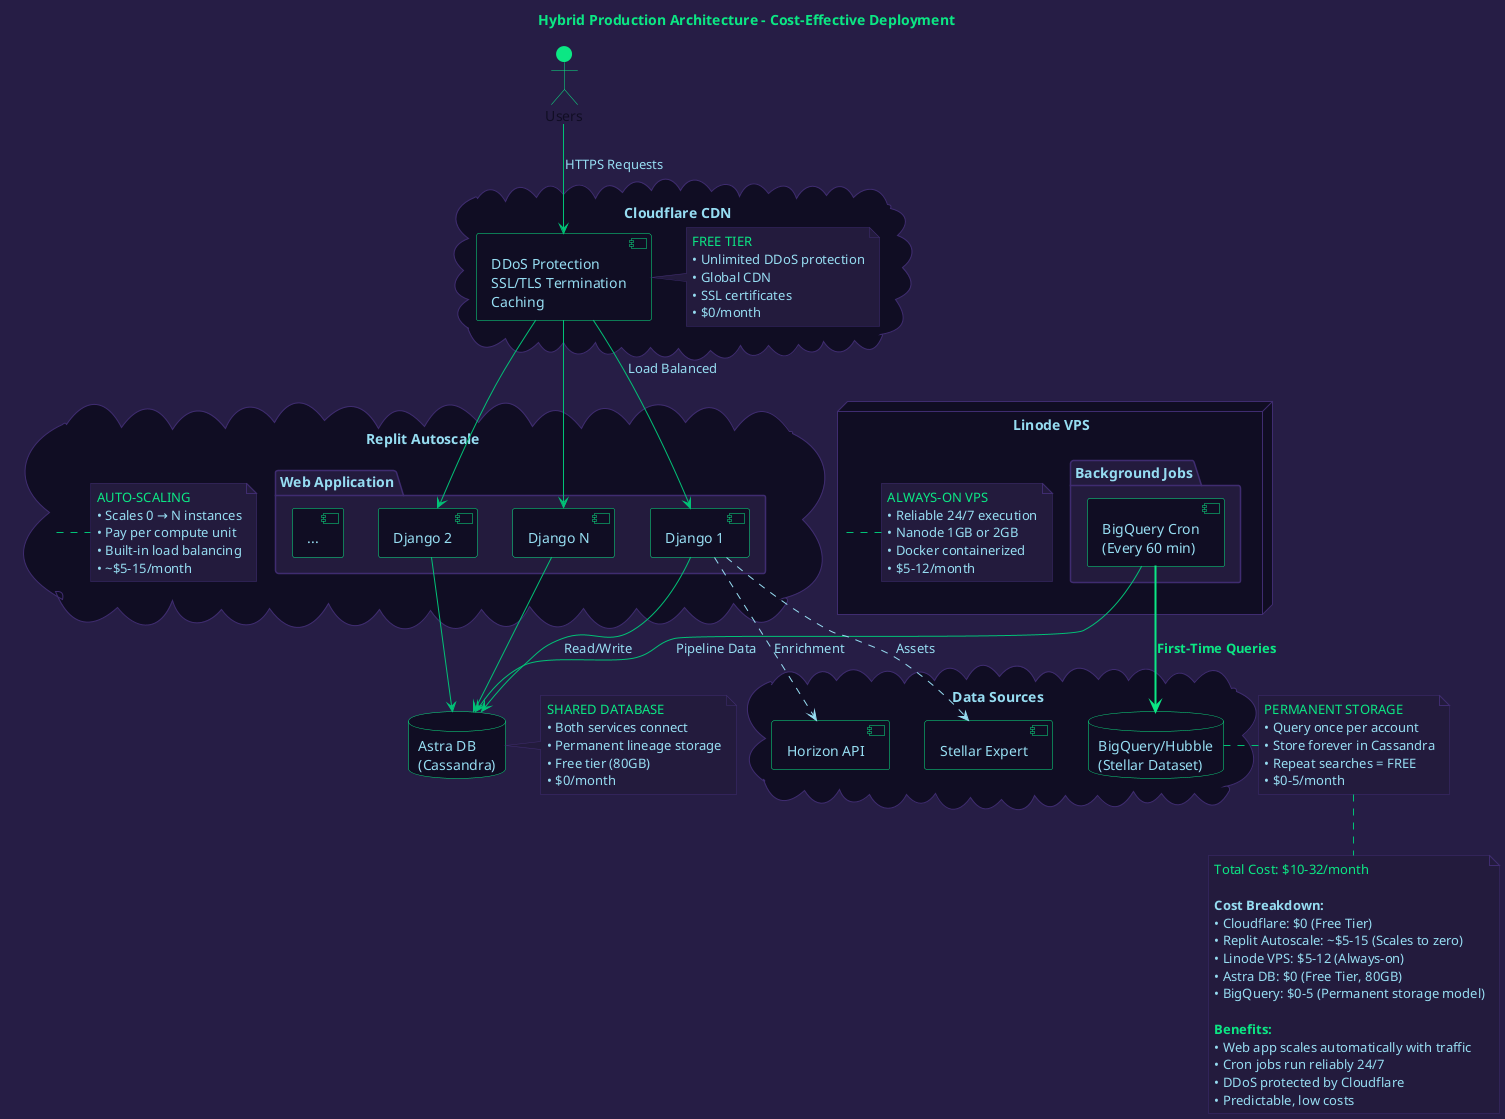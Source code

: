 @startuml 06_hybrid_architecture

skinparam backgroundColor #261D45
skinparam defaultFontColor #96DDF2

skinparam cloud {
  BackgroundColor #100D23
  BorderColor #0BE784
  FontColor #96DDF2
}

skinparam node {
  BackgroundColor #100D23
  BorderColor #0BE784
  FontColor #96DDF2
}

skinparam component {
  BackgroundColor #100D23
  BorderColor #0BE784
  FontColor #96DDF2
  ArrowColor #01C176
}

skinparam database {
  BackgroundColor #100D23
  BorderColor #0BE784
  FontColor #96DDF2
}

skinparam package {
  BackgroundColor #231B3D
  BorderColor #3f2c70
  FontColor #96DDF2
}

skinparam note {
  BackgroundColor #231B3D
  BorderColor #3f2c70
  FontColor #96DDF2
}

skinparam actor {
  BackgroundColor #0BE784
  BorderColor #0BE784
  FontColor #100D23
}

title <color:#0BE784>Hybrid Production Architecture - Cost-Effective Deployment

actor "Users" as Users #0BE784

cloud "Cloudflare CDN" as Cloudflare #100D23 {
  component "DDoS Protection\nSSL/TLS Termination\nCaching" as CDN
  note right of CDN #231B3D
    <color:#0BE784>FREE TIER
    <color:#96DDF2>• Unlimited DDoS protection
    <color:#96DDF2>• Global CDN
    <color:#96DDF2>• SSL certificates
    <color:#96DDF2>• $0/month
  end note
}

cloud "Replit Autoscale" as Replit #100D23 {
  package "Web Application" #231B3D {
    component "Django 1" as Django1
    component "Django 2" as Django2
    component "Django N" as DjangoN
    component "..." as More
  }
  note right of Replit #231B3D
    <color:#0BE784>AUTO-SCALING
    <color:#96DDF2>• Scales 0 → N instances
    <color:#96DDF2>• Pay per compute unit
    <color:#96DDF2>• Built-in load balancing
    <color:#96DDF2>• ~$5-15/month
  end note
}

node "Linode VPS" as Linode #100D23 {
  package "Background Jobs" #231B3D {
    component "BigQuery Cron\n(Every 60 min)" as Cron
  }
  note right of Linode #231B3D
    <color:#0BE784>ALWAYS-ON VPS
    <color:#96DDF2>• Reliable 24/7 execution
    <color:#96DDF2>• Nanode 1GB or 2GB
    <color:#96DDF2>• Docker containerized
    <color:#96DDF2>• $5-12/month
  end note
}

database "Astra DB\n(Cassandra)" as AstraDB
note right of AstraDB #231B3D
  <color:#0BE784>SHARED DATABASE
  <color:#96DDF2>• Both services connect
  <color:#96DDF2>• Permanent lineage storage
  <color:#96DDF2>• Free tier (80GB)
  <color:#96DDF2>• $0/month
end note

cloud "Data Sources" as DataSources #100D23 {
  database "BigQuery/Hubble\n(Stellar Dataset)" as BigQuery
  component "Horizon API" as Horizon
  component "Stellar Expert" as Expert
}

note right of BigQuery #231B3D
  <color:#0BE784>PERMANENT STORAGE
  <color:#96DDF2>• Query once per account
  <color:#96DDF2>• Store forever in Cassandra
  <color:#96DDF2>• Repeat searches = FREE
  <color:#96DDF2>• $0-5/month
end note

' User flow
Users -[#01C176]-> CDN : "<color:#96DDF2>HTTPS Requests"

' Cloudflare to Replit
CDN -[#01C176]-> Django1 : "<color:#96DDF2>Load Balanced"
CDN -[#01C176]-> Django2
CDN -[#01C176]-> DjangoN

' Web app to database
Django1 -[#01C176]-> AstraDB : "<color:#96DDF2>Read/Write"
Django2 -[#01C176]-> AstraDB
DjangoN -[#01C176]-> AstraDB

' Cron to database
Cron -[#01C176]-> AstraDB : "<color:#96DDF2>Pipeline Data"

' Cron to BigQuery
Cron -[#0BE784,bold]-> BigQuery : "<color:#0BE784><b>First-Time Queries"

' Web app to APIs (enrichment)
Django1 -[#96DDF2,dashed]-> Horizon : "<color:#96DDF2>Enrichment"
Django1 -[#96DDF2,dashed]-> Expert : "<color:#96DDF2>Assets"

' Architecture benefits
note bottom #231B3D
  <color:#0BE784>Total Cost: $10-32/month
  
  <color:#96DDF2><b>Cost Breakdown:</b>
  <color:#96DDF2>• Cloudflare: $0 (Free Tier)
  <color:#96DDF2>• Replit Autoscale: ~$5-15 (Scales to zero)
  <color:#96DDF2>• Linode VPS: $5-12 (Always-on)
  <color:#96DDF2>• Astra DB: $0 (Free Tier, 80GB)
  <color:#96DDF2>• BigQuery: $0-5 (Permanent storage model)
  
  <color:#0BE784><b>Benefits:</b>
  <color:#96DDF2>• Web app scales automatically with traffic
  <color:#96DDF2>• Cron jobs run reliably 24/7
  <color:#96DDF2>• DDoS protected by Cloudflare
  <color:#96DDF2>• Predictable, low costs
end note

@enduml
